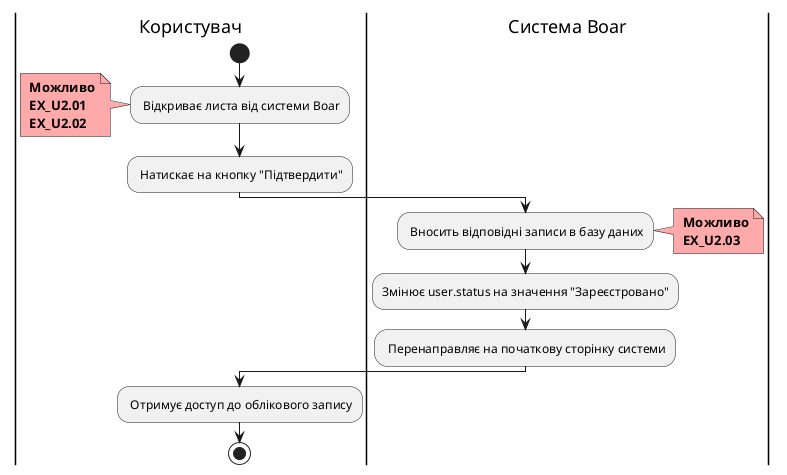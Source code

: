 @startuml

|Користувач|
start
: Відкриває листа від системи Boar;
note left #ffaaaa
<b> Можливо
<b> EX_U2.01
<b> EX_U2.02
end note

: Натискає на кнопку "Підтвердити";


|Система Boar|
: Вносить відповідні записи в базу даних;
note right #ffaaaa
<b> Можливо
<b> EX_U2.03
end note

:Змінює user.status на значення "Зареєстровано";

: Перенаправляє на початкову сторінку системи;

|Користувач|
: Отримує доступ до облікового запису;
stop;
@enduml
